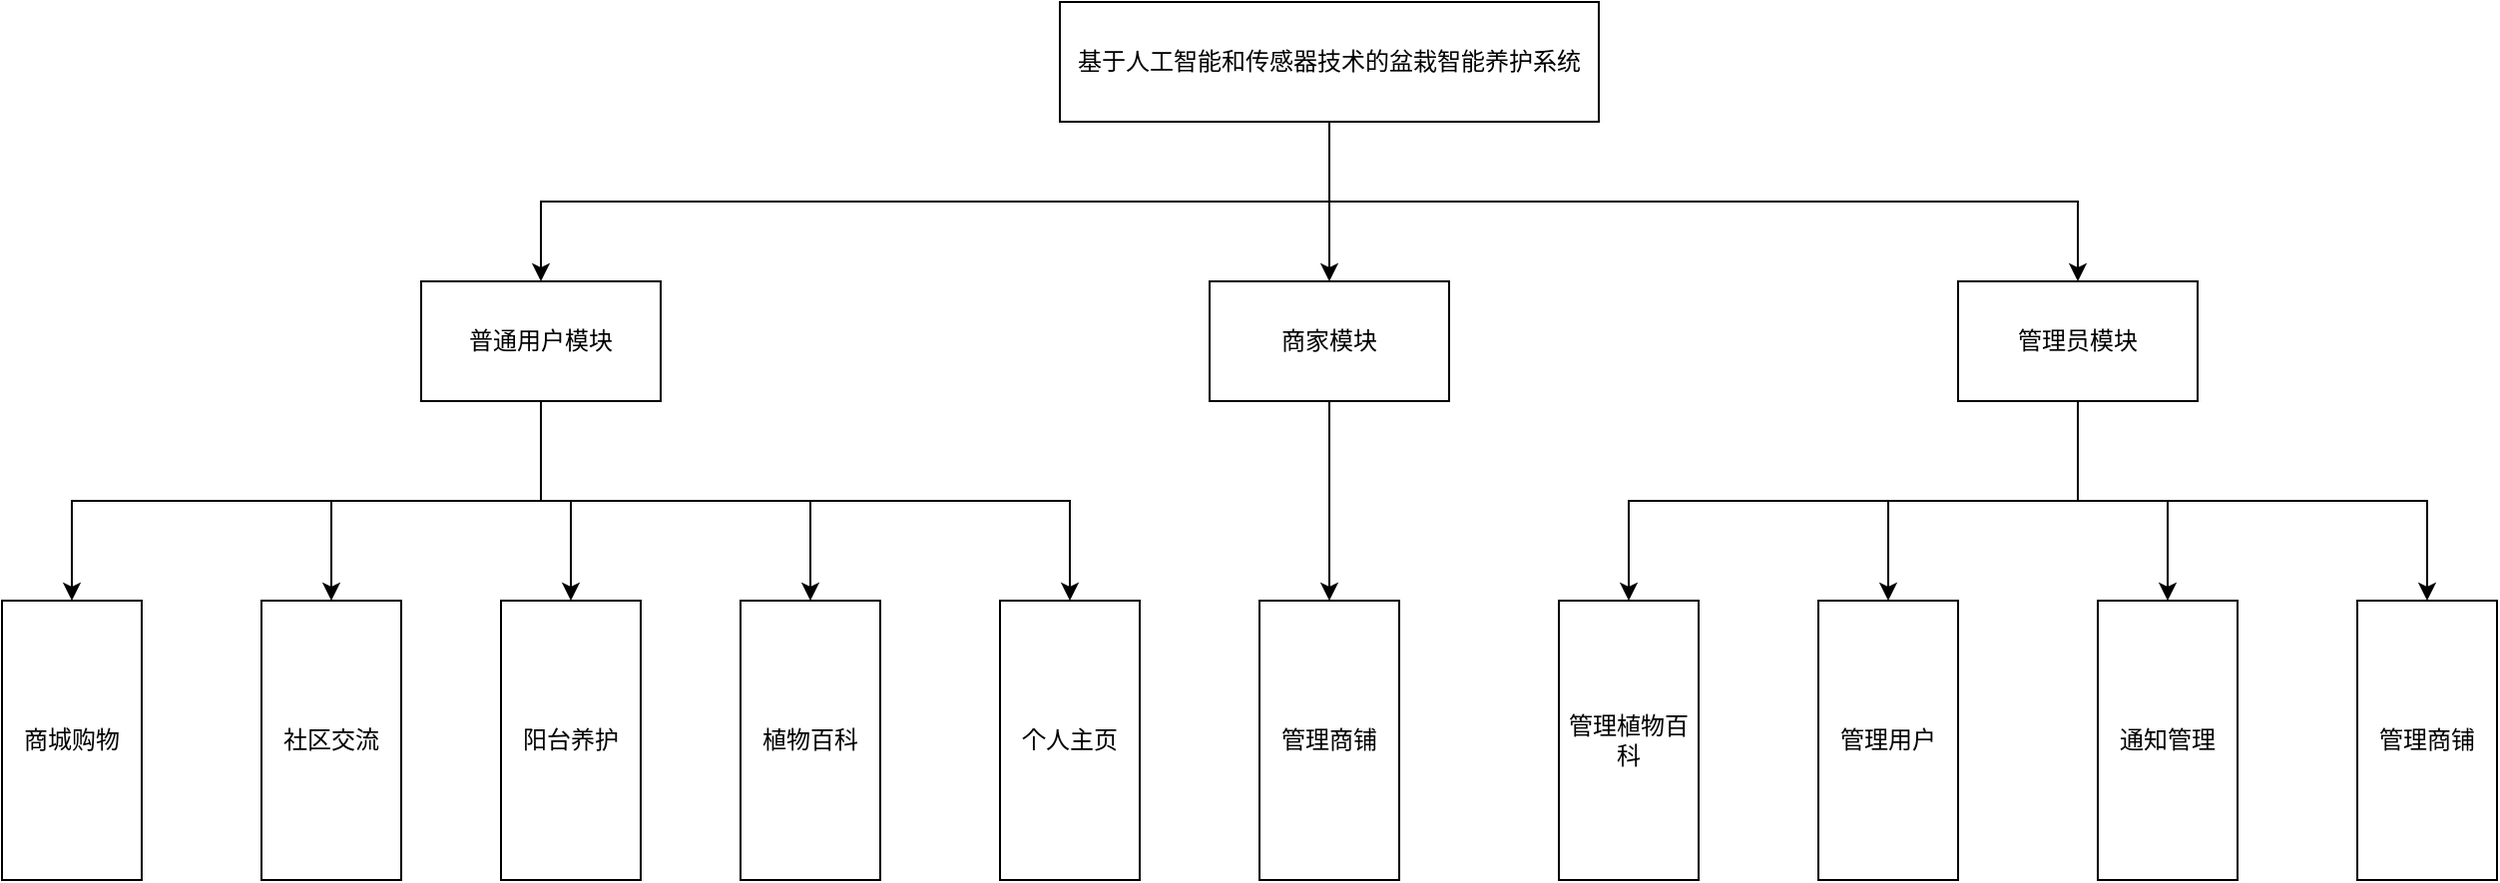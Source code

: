 <mxfile version="14.1.1" type="github">
  <diagram id="f8MVyptuScenKhveqK7V" name="Page-1">
    <mxGraphModel dx="2258" dy="974" grid="1" gridSize="10" guides="1" tooltips="1" connect="1" arrows="1" fold="1" page="1" pageScale="1" pageWidth="827" pageHeight="1169" math="0" shadow="0">
      <root>
        <mxCell id="0" />
        <mxCell id="1" parent="0" />
        <mxCell id="oib-zXTwtRSbl9t0aG-o-26" style="edgeStyle=orthogonalEdgeStyle;rounded=0;orthogonalLoop=1;jettySize=auto;html=1;exitX=0.5;exitY=1;exitDx=0;exitDy=0;entryX=0.5;entryY=0;entryDx=0;entryDy=0;" edge="1" parent="1" source="oib-zXTwtRSbl9t0aG-o-1" target="oib-zXTwtRSbl9t0aG-o-3">
          <mxGeometry relative="1" as="geometry" />
        </mxCell>
        <mxCell id="oib-zXTwtRSbl9t0aG-o-27" style="edgeStyle=orthogonalEdgeStyle;rounded=0;orthogonalLoop=1;jettySize=auto;html=1;exitX=0.5;exitY=1;exitDx=0;exitDy=0;entryX=0.5;entryY=0;entryDx=0;entryDy=0;" edge="1" parent="1" source="oib-zXTwtRSbl9t0aG-o-1" target="oib-zXTwtRSbl9t0aG-o-2">
          <mxGeometry relative="1" as="geometry" />
        </mxCell>
        <mxCell id="oib-zXTwtRSbl9t0aG-o-28" style="edgeStyle=orthogonalEdgeStyle;rounded=0;orthogonalLoop=1;jettySize=auto;html=1;exitX=0.5;exitY=1;exitDx=0;exitDy=0;" edge="1" parent="1" source="oib-zXTwtRSbl9t0aG-o-1" target="oib-zXTwtRSbl9t0aG-o-4">
          <mxGeometry relative="1" as="geometry" />
        </mxCell>
        <mxCell id="oib-zXTwtRSbl9t0aG-o-1" value="基于人工智能和传感器技术的盆栽智能养护系统" style="rounded=0;whiteSpace=wrap;html=1;" vertex="1" parent="1">
          <mxGeometry x="420" y="60" width="270" height="60" as="geometry" />
        </mxCell>
        <mxCell id="oib-zXTwtRSbl9t0aG-o-30" style="edgeStyle=orthogonalEdgeStyle;rounded=0;orthogonalLoop=1;jettySize=auto;html=1;exitX=0.5;exitY=1;exitDx=0;exitDy=0;entryX=0.5;entryY=0;entryDx=0;entryDy=0;" edge="1" parent="1" source="oib-zXTwtRSbl9t0aG-o-2" target="oib-zXTwtRSbl9t0aG-o-6">
          <mxGeometry relative="1" as="geometry" />
        </mxCell>
        <mxCell id="oib-zXTwtRSbl9t0aG-o-31" style="edgeStyle=orthogonalEdgeStyle;rounded=0;orthogonalLoop=1;jettySize=auto;html=1;exitX=0.5;exitY=1;exitDx=0;exitDy=0;entryX=0.5;entryY=0;entryDx=0;entryDy=0;" edge="1" parent="1" source="oib-zXTwtRSbl9t0aG-o-2" target="oib-zXTwtRSbl9t0aG-o-9">
          <mxGeometry relative="1" as="geometry" />
        </mxCell>
        <mxCell id="oib-zXTwtRSbl9t0aG-o-32" style="edgeStyle=orthogonalEdgeStyle;rounded=0;orthogonalLoop=1;jettySize=auto;html=1;exitX=0.5;exitY=1;exitDx=0;exitDy=0;" edge="1" parent="1" source="oib-zXTwtRSbl9t0aG-o-2" target="oib-zXTwtRSbl9t0aG-o-10">
          <mxGeometry relative="1" as="geometry" />
        </mxCell>
        <mxCell id="oib-zXTwtRSbl9t0aG-o-33" style="edgeStyle=orthogonalEdgeStyle;rounded=0;orthogonalLoop=1;jettySize=auto;html=1;exitX=0.5;exitY=1;exitDx=0;exitDy=0;" edge="1" parent="1" source="oib-zXTwtRSbl9t0aG-o-2" target="oib-zXTwtRSbl9t0aG-o-13">
          <mxGeometry relative="1" as="geometry" />
        </mxCell>
        <mxCell id="oib-zXTwtRSbl9t0aG-o-36" style="edgeStyle=orthogonalEdgeStyle;rounded=0;orthogonalLoop=1;jettySize=auto;html=1;exitX=0.5;exitY=1;exitDx=0;exitDy=0;" edge="1" parent="1" source="oib-zXTwtRSbl9t0aG-o-2" target="oib-zXTwtRSbl9t0aG-o-14">
          <mxGeometry relative="1" as="geometry" />
        </mxCell>
        <mxCell id="oib-zXTwtRSbl9t0aG-o-2" value="普通用户模块" style="rounded=0;whiteSpace=wrap;html=1;" vertex="1" parent="1">
          <mxGeometry x="100" y="200" width="120" height="60" as="geometry" />
        </mxCell>
        <mxCell id="oib-zXTwtRSbl9t0aG-o-29" style="edgeStyle=orthogonalEdgeStyle;rounded=0;orthogonalLoop=1;jettySize=auto;html=1;exitX=0.5;exitY=1;exitDx=0;exitDy=0;" edge="1" parent="1" source="oib-zXTwtRSbl9t0aG-o-3" target="oib-zXTwtRSbl9t0aG-o-16">
          <mxGeometry relative="1" as="geometry" />
        </mxCell>
        <mxCell id="oib-zXTwtRSbl9t0aG-o-3" value="商家模块" style="rounded=0;whiteSpace=wrap;html=1;" vertex="1" parent="1">
          <mxGeometry x="495" y="200" width="120" height="60" as="geometry" />
        </mxCell>
        <mxCell id="oib-zXTwtRSbl9t0aG-o-37" style="edgeStyle=orthogonalEdgeStyle;rounded=0;orthogonalLoop=1;jettySize=auto;html=1;exitX=0.5;exitY=1;exitDx=0;exitDy=0;entryX=0.5;entryY=0;entryDx=0;entryDy=0;" edge="1" parent="1" source="oib-zXTwtRSbl9t0aG-o-4" target="oib-zXTwtRSbl9t0aG-o-23">
          <mxGeometry relative="1" as="geometry" />
        </mxCell>
        <mxCell id="oib-zXTwtRSbl9t0aG-o-38" style="edgeStyle=orthogonalEdgeStyle;rounded=0;orthogonalLoop=1;jettySize=auto;html=1;exitX=0.5;exitY=1;exitDx=0;exitDy=0;entryX=0.5;entryY=0;entryDx=0;entryDy=0;" edge="1" parent="1" source="oib-zXTwtRSbl9t0aG-o-4" target="oib-zXTwtRSbl9t0aG-o-21">
          <mxGeometry relative="1" as="geometry" />
        </mxCell>
        <mxCell id="oib-zXTwtRSbl9t0aG-o-39" style="edgeStyle=orthogonalEdgeStyle;rounded=0;orthogonalLoop=1;jettySize=auto;html=1;exitX=0.5;exitY=1;exitDx=0;exitDy=0;entryX=0.5;entryY=0;entryDx=0;entryDy=0;" edge="1" parent="1" source="oib-zXTwtRSbl9t0aG-o-4" target="oib-zXTwtRSbl9t0aG-o-24">
          <mxGeometry relative="1" as="geometry" />
        </mxCell>
        <mxCell id="oib-zXTwtRSbl9t0aG-o-40" style="edgeStyle=orthogonalEdgeStyle;rounded=0;orthogonalLoop=1;jettySize=auto;html=1;exitX=0.5;exitY=1;exitDx=0;exitDy=0;entryX=0.5;entryY=0;entryDx=0;entryDy=0;" edge="1" parent="1" source="oib-zXTwtRSbl9t0aG-o-4" target="oib-zXTwtRSbl9t0aG-o-22">
          <mxGeometry relative="1" as="geometry" />
        </mxCell>
        <mxCell id="oib-zXTwtRSbl9t0aG-o-4" value="管理员模块" style="rounded=0;whiteSpace=wrap;html=1;" vertex="1" parent="1">
          <mxGeometry x="870" y="200" width="120" height="60" as="geometry" />
        </mxCell>
        <mxCell id="oib-zXTwtRSbl9t0aG-o-6" value="商城购物" style="rounded=0;whiteSpace=wrap;html=1;" vertex="1" parent="1">
          <mxGeometry x="-110" y="360" width="70" height="140" as="geometry" />
        </mxCell>
        <mxCell id="oib-zXTwtRSbl9t0aG-o-9" value="社区交流&lt;span style=&quot;color: rgba(0 , 0 , 0 , 0) ; font-family: monospace ; font-size: 0px&quot;&gt;%3CmxGraphModel%3E%3Croot%3E%3CmxCell%20id%3D%220%22%2F%3E%3CmxCell%20id%3D%221%22%20parent%3D%220%22%2F%3E%3CmxCell%20id%3D%222%22%20value%3D%22%E5%95%86%E5%9F%8E%E8%B4%AD%E7%89%A9%22%20style%3D%22rounded%3D0%3BwhiteSpace%3Dwrap%3Bhtml%3D1%3B%22%20vertex%3D%221%22%20parent%3D%221%22%3E%3CmxGeometry%20x%3D%22-50%22%20y%3D%22400%22%20width%3D%2270%22%20height%3D%22140%22%20as%3D%22geometry%22%2F%3E%3C%2FmxCell%3E%3C%2Froot%3E%3C%2FmxGraphModel%3E&lt;/span&gt;" style="rounded=0;whiteSpace=wrap;html=1;" vertex="1" parent="1">
          <mxGeometry x="20" y="360" width="70" height="140" as="geometry" />
        </mxCell>
        <mxCell id="oib-zXTwtRSbl9t0aG-o-10" value="阳台养护" style="rounded=0;whiteSpace=wrap;html=1;" vertex="1" parent="1">
          <mxGeometry x="140" y="360" width="70" height="140" as="geometry" />
        </mxCell>
        <mxCell id="oib-zXTwtRSbl9t0aG-o-13" value="植物百科" style="rounded=0;whiteSpace=wrap;html=1;" vertex="1" parent="1">
          <mxGeometry x="260" y="360" width="70" height="140" as="geometry" />
        </mxCell>
        <mxCell id="oib-zXTwtRSbl9t0aG-o-14" value="个人主页" style="rounded=0;whiteSpace=wrap;html=1;" vertex="1" parent="1">
          <mxGeometry x="390" y="360" width="70" height="140" as="geometry" />
        </mxCell>
        <mxCell id="oib-zXTwtRSbl9t0aG-o-16" value="管理商铺" style="rounded=0;whiteSpace=wrap;html=1;" vertex="1" parent="1">
          <mxGeometry x="520" y="360" width="70" height="140" as="geometry" />
        </mxCell>
        <mxCell id="oib-zXTwtRSbl9t0aG-o-21" value="管理用户&lt;span style=&quot;color: rgba(0 , 0 , 0 , 0) ; font-family: monospace ; font-size: 0px&quot;&gt;%3CmxGraphModel%3E%3Croot%3E%3CmxCell%20id%3D%220%22%2F%3E%3CmxCell%20id%3D%221%22%20parent%3D%220%22%2F%3E%3CmxCell%20id%3D%222%22%20value%3D%22%E6%9F%A5%E8%AF%A2%E7%BB%9F%E8%AE%A1%22%20style%3D%22rounded%3D0%3BwhiteSpace%3Dwrap%3Bhtml%3D1%3B%22%20vertex%3D%221%22%20parent%3D%221%22%3E%3CmxGeometry%20x%3D%22827%22%20y%3D%22380%22%20width%3D%2270%22%20height%3D%22140%22%20as%3D%22geometry%22%2F%3E%3C%2FmxCell%3E%3C%2Froot%3E%3C%2FmxGraphModel%3E&lt;/span&gt;" style="rounded=0;whiteSpace=wrap;html=1;" vertex="1" parent="1">
          <mxGeometry x="800" y="360" width="70" height="140" as="geometry" />
        </mxCell>
        <mxCell id="oib-zXTwtRSbl9t0aG-o-22" value="管理商铺&lt;span style=&quot;color: rgba(0 , 0 , 0 , 0) ; font-family: monospace ; font-size: 0px&quot;&gt;%3CmxGraphModel%3E%3Croot%3E%3CmxCell%20id%3D%220%22%2F%3E%3CmxCell%20id%3D%221%22%20parent%3D%220%22%2F%3E%3CmxCell%20id%3D%222%22%20value%3D%22%E6%9F%A5%E8%AF%A2%E7%BB%9F%E8%AE%A1%22%20style%3D%22rounded%3D0%3BwhiteSpace%3Dwrap%3Bhtml%3D1%3B%22%20vertex%3D%221%22%20parent%3D%221%22%3E%3CmxGeometry%20x%3D%22827%22%20y%3D%22380%22%20width%3D%2270%22%20height%3D%22140%22%20as%3D%22geometry%22%2F%3E%3C%2FmxCell%3E%3C%2Froot%3E%3C%2FmxGraphModel%3E&lt;/span&gt;" style="rounded=0;whiteSpace=wrap;html=1;" vertex="1" parent="1">
          <mxGeometry x="1070" y="360" width="70" height="140" as="geometry" />
        </mxCell>
        <mxCell id="oib-zXTwtRSbl9t0aG-o-23" value="管理植物百科&lt;span style=&quot;color: rgba(0 , 0 , 0 , 0) ; font-family: monospace ; font-size: 0px&quot;&gt;%3CmxGraphModel%3E%3Croot%3E%3CmxCell%20id%3D%220%22%2F%3E%3CmxCell%20id%3D%221%22%20parent%3D%220%22%2F%3E%3CmxCell%20id%3D%222%22%20value%3D%22%E6%9F%A5%E8%AF%A2%E7%BB%9F%E8%AE%A1%22%20style%3D%22rounded%3D0%3BwhiteSpace%3Dwrap%3Bhtml%3D1%3B%22%20vertex%3D%221%22%20parent%3D%221%22%3E%3CmxGeometry%20x%3D%22827%22%20y%3D%22380%22%20width%3D%2270%22%20height%3D%22140%22%20as%3D%22geometry%22%2F%3E%3C%2FmxCell%3E%3C%2Froot%3E%3C%2FmxGraphModel%3E&lt;/span&gt;" style="rounded=0;whiteSpace=wrap;html=1;" vertex="1" parent="1">
          <mxGeometry x="670" y="360" width="70" height="140" as="geometry" />
        </mxCell>
        <mxCell id="oib-zXTwtRSbl9t0aG-o-24" value="通知管理" style="rounded=0;whiteSpace=wrap;html=1;" vertex="1" parent="1">
          <mxGeometry x="940" y="360" width="70" height="140" as="geometry" />
        </mxCell>
      </root>
    </mxGraphModel>
  </diagram>
</mxfile>
